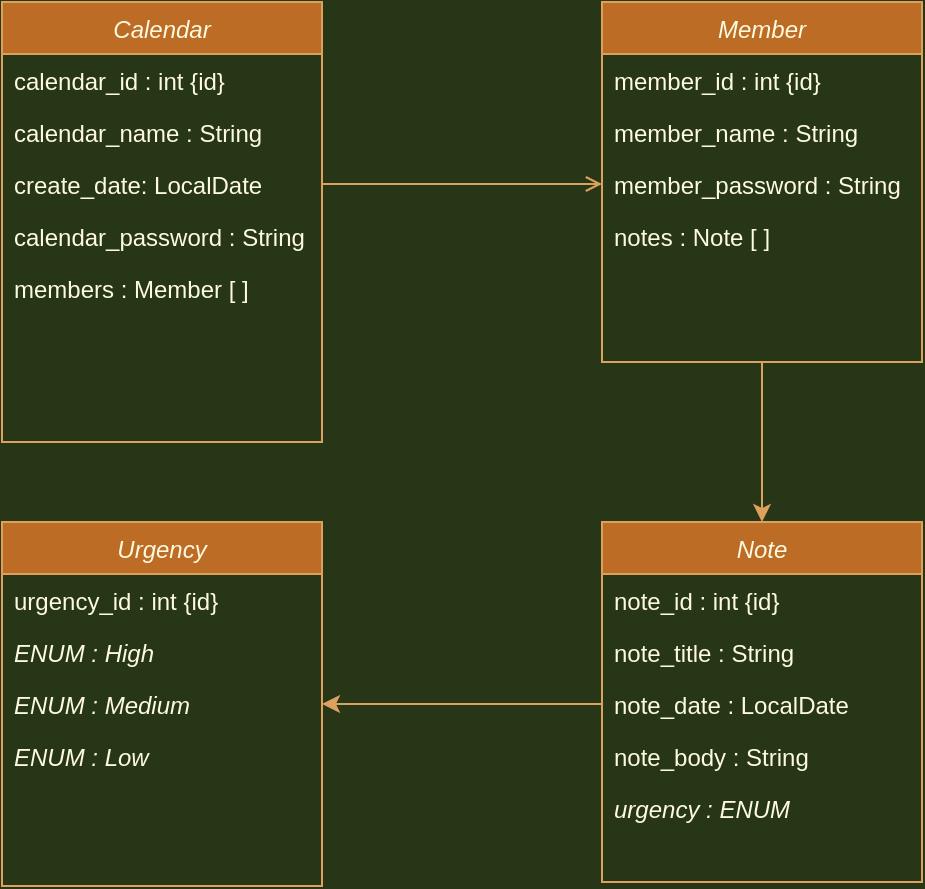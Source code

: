<mxfile version="20.5.1" type="device"><diagram id="C5RBs43oDa-KdzZeNtuy" name="Page-1"><mxGraphModel dx="1133" dy="668" grid="1" gridSize="10" guides="1" tooltips="1" connect="1" arrows="1" fold="1" page="1" pageScale="1" pageWidth="827" pageHeight="1169" background="#283618" math="0" shadow="0"><root><mxCell id="WIyWlLk6GJQsqaUBKTNV-0"/><mxCell id="WIyWlLk6GJQsqaUBKTNV-1" parent="WIyWlLk6GJQsqaUBKTNV-0"/><mxCell id="zkfFHV4jXpPFQw0GAbJ--0" value="Calendar" style="swimlane;fontStyle=2;align=center;verticalAlign=top;childLayout=stackLayout;horizontal=1;startSize=26;horizontalStack=0;resizeParent=1;resizeLast=0;collapsible=1;marginBottom=0;rounded=0;shadow=0;strokeWidth=1;fillColor=#BC6C25;strokeColor=#DDA15E;fontColor=#FEFAE0;" parent="WIyWlLk6GJQsqaUBKTNV-1" vertex="1"><mxGeometry x="220" y="120" width="160" height="220" as="geometry"><mxRectangle x="220" y="120" width="160" height="26" as="alternateBounds"/></mxGeometry></mxCell><mxCell id="zkfFHV4jXpPFQw0GAbJ--1" value="calendar_id : int {id}" style="text;align=left;verticalAlign=top;spacingLeft=4;spacingRight=4;overflow=hidden;rotatable=0;points=[[0,0.5],[1,0.5]];portConstraint=eastwest;fontColor=#FEFAE0;" parent="zkfFHV4jXpPFQw0GAbJ--0" vertex="1"><mxGeometry y="26" width="160" height="26" as="geometry"/></mxCell><mxCell id="zkfFHV4jXpPFQw0GAbJ--2" value="calendar_name : String" style="text;align=left;verticalAlign=top;spacingLeft=4;spacingRight=4;overflow=hidden;rotatable=0;points=[[0,0.5],[1,0.5]];portConstraint=eastwest;rounded=0;shadow=0;html=0;fontColor=#FEFAE0;" parent="zkfFHV4jXpPFQw0GAbJ--0" vertex="1"><mxGeometry y="52" width="160" height="26" as="geometry"/></mxCell><mxCell id="zkfFHV4jXpPFQw0GAbJ--3" value="create_date: LocalDate" style="text;align=left;verticalAlign=top;spacingLeft=4;spacingRight=4;overflow=hidden;rotatable=0;points=[[0,0.5],[1,0.5]];portConstraint=eastwest;rounded=0;shadow=0;html=0;fontColor=#FEFAE0;" parent="zkfFHV4jXpPFQw0GAbJ--0" vertex="1"><mxGeometry y="78" width="160" height="26" as="geometry"/></mxCell><mxCell id="H0PeZsQAFezMQgme7uY7-1" value="calendar_password : String" style="text;align=left;verticalAlign=top;spacingLeft=4;spacingRight=4;overflow=hidden;rotatable=0;points=[[0,0.5],[1,0.5]];portConstraint=eastwest;rounded=0;shadow=0;html=0;fontColor=#FEFAE0;" parent="zkfFHV4jXpPFQw0GAbJ--0" vertex="1"><mxGeometry y="104" width="160" height="26" as="geometry"/></mxCell><mxCell id="H0PeZsQAFezMQgme7uY7-2" value="members : Member [ ]" style="text;align=left;verticalAlign=top;spacingLeft=4;spacingRight=4;overflow=hidden;rotatable=0;points=[[0,0.5],[1,0.5]];portConstraint=eastwest;rounded=0;shadow=0;html=0;fontColor=#FEFAE0;" parent="zkfFHV4jXpPFQw0GAbJ--0" vertex="1"><mxGeometry y="130" width="160" height="26" as="geometry"/></mxCell><mxCell id="zkfFHV4jXpPFQw0GAbJ--26" value="" style="endArrow=open;shadow=0;strokeWidth=1;rounded=0;endFill=1;edgeStyle=elbowEdgeStyle;elbow=vertical;labelBackgroundColor=#283618;strokeColor=#DDA15E;fontColor=#FEFAE0;" parent="WIyWlLk6GJQsqaUBKTNV-1" source="zkfFHV4jXpPFQw0GAbJ--0" target="H0PeZsQAFezMQgme7uY7-6" edge="1"><mxGeometry x="0.5" y="41" relative="1" as="geometry"><mxPoint x="380" y="192" as="sourcePoint"/><mxPoint x="480" y="210" as="targetPoint"/><mxPoint x="-40" y="32" as="offset"/></mxGeometry></mxCell><mxCell id="H0PeZsQAFezMQgme7uY7-22" style="edgeStyle=orthogonalEdgeStyle;rounded=0;orthogonalLoop=1;jettySize=auto;html=1;exitX=0.5;exitY=1;exitDx=0;exitDy=0;entryX=0.5;entryY=0;entryDx=0;entryDy=0;strokeColor=#DDA15E;fontColor=#FEFAE0;fillColor=#BC6C25;" parent="WIyWlLk6GJQsqaUBKTNV-1" source="H0PeZsQAFezMQgme7uY7-3" target="H0PeZsQAFezMQgme7uY7-16" edge="1"><mxGeometry relative="1" as="geometry"/></mxCell><mxCell id="H0PeZsQAFezMQgme7uY7-3" value="Member&#10;" style="swimlane;fontStyle=2;align=center;verticalAlign=top;childLayout=stackLayout;horizontal=1;startSize=26;horizontalStack=0;resizeParent=1;resizeLast=0;collapsible=1;marginBottom=0;rounded=0;shadow=0;strokeWidth=1;fillColor=#BC6C25;strokeColor=#DDA15E;fontColor=#FEFAE0;" parent="WIyWlLk6GJQsqaUBKTNV-1" vertex="1"><mxGeometry x="520" y="120" width="160" height="180" as="geometry"><mxRectangle x="220" y="120" width="160" height="26" as="alternateBounds"/></mxGeometry></mxCell><mxCell id="H0PeZsQAFezMQgme7uY7-4" value="member_id : int {id}" style="text;align=left;verticalAlign=top;spacingLeft=4;spacingRight=4;overflow=hidden;rotatable=0;points=[[0,0.5],[1,0.5]];portConstraint=eastwest;fontColor=#FEFAE0;" parent="H0PeZsQAFezMQgme7uY7-3" vertex="1"><mxGeometry y="26" width="160" height="26" as="geometry"/></mxCell><mxCell id="H0PeZsQAFezMQgme7uY7-5" value="member_name : String" style="text;align=left;verticalAlign=top;spacingLeft=4;spacingRight=4;overflow=hidden;rotatable=0;points=[[0,0.5],[1,0.5]];portConstraint=eastwest;rounded=0;shadow=0;html=0;fontColor=#FEFAE0;" parent="H0PeZsQAFezMQgme7uY7-3" vertex="1"><mxGeometry y="52" width="160" height="26" as="geometry"/></mxCell><mxCell id="H0PeZsQAFezMQgme7uY7-6" value="member_password : String" style="text;align=left;verticalAlign=top;spacingLeft=4;spacingRight=4;overflow=hidden;rotatable=0;points=[[0,0.5],[1,0.5]];portConstraint=eastwest;rounded=0;shadow=0;html=0;fontColor=#FEFAE0;" parent="H0PeZsQAFezMQgme7uY7-3" vertex="1"><mxGeometry y="78" width="160" height="26" as="geometry"/></mxCell><mxCell id="WU2okNCtCGDu0fBgk4dc-0" value="notes : Note [ ]" style="text;align=left;verticalAlign=top;spacingLeft=4;spacingRight=4;overflow=hidden;rotatable=0;points=[[0,0.5],[1,0.5]];portConstraint=eastwest;rounded=0;shadow=0;html=0;fontColor=#FEFAE0;" vertex="1" parent="H0PeZsQAFezMQgme7uY7-3"><mxGeometry y="104" width="160" height="26" as="geometry"/></mxCell><mxCell id="H0PeZsQAFezMQgme7uY7-16" value="Note&#10;" style="swimlane;fontStyle=2;align=center;verticalAlign=top;childLayout=stackLayout;horizontal=1;startSize=26;horizontalStack=0;resizeParent=1;resizeLast=0;collapsible=1;marginBottom=0;rounded=0;shadow=0;strokeWidth=1;fillColor=#BC6C25;strokeColor=#DDA15E;fontColor=#FEFAE0;" parent="WIyWlLk6GJQsqaUBKTNV-1" vertex="1"><mxGeometry x="520" y="380" width="160" height="180" as="geometry"><mxRectangle x="220" y="120" width="160" height="26" as="alternateBounds"/></mxGeometry></mxCell><mxCell id="H0PeZsQAFezMQgme7uY7-17" value="note_id : int {id}" style="text;align=left;verticalAlign=top;spacingLeft=4;spacingRight=4;overflow=hidden;rotatable=0;points=[[0,0.5],[1,0.5]];portConstraint=eastwest;fontColor=#FEFAE0;" parent="H0PeZsQAFezMQgme7uY7-16" vertex="1"><mxGeometry y="26" width="160" height="26" as="geometry"/></mxCell><mxCell id="H0PeZsQAFezMQgme7uY7-18" value="note_title : String" style="text;align=left;verticalAlign=top;spacingLeft=4;spacingRight=4;overflow=hidden;rotatable=0;points=[[0,0.5],[1,0.5]];portConstraint=eastwest;rounded=0;shadow=0;html=0;fontColor=#FEFAE0;" parent="H0PeZsQAFezMQgme7uY7-16" vertex="1"><mxGeometry y="52" width="160" height="26" as="geometry"/></mxCell><mxCell id="H0PeZsQAFezMQgme7uY7-19" value="note_date : LocalDate" style="text;align=left;verticalAlign=top;spacingLeft=4;spacingRight=4;overflow=hidden;rotatable=0;points=[[0,0.5],[1,0.5]];portConstraint=eastwest;rounded=0;shadow=0;html=0;fontColor=#FEFAE0;" parent="H0PeZsQAFezMQgme7uY7-16" vertex="1"><mxGeometry y="78" width="160" height="26" as="geometry"/></mxCell><mxCell id="H0PeZsQAFezMQgme7uY7-20" value="note_body : String" style="text;align=left;verticalAlign=top;spacingLeft=4;spacingRight=4;overflow=hidden;rotatable=0;points=[[0,0.5],[1,0.5]];portConstraint=eastwest;rounded=0;shadow=0;html=0;fontColor=#FEFAE0;" parent="H0PeZsQAFezMQgme7uY7-16" vertex="1"><mxGeometry y="104" width="160" height="26" as="geometry"/></mxCell><mxCell id="H0PeZsQAFezMQgme7uY7-23" value="urgency : ENUM" style="text;align=left;verticalAlign=top;spacingLeft=4;spacingRight=4;overflow=hidden;rotatable=0;points=[[0,0.5],[1,0.5]];portConstraint=eastwest;rounded=0;shadow=0;html=0;fontColor=#FEFAE0;fontStyle=2" parent="H0PeZsQAFezMQgme7uY7-16" vertex="1"><mxGeometry y="130" width="160" height="26" as="geometry"/></mxCell><mxCell id="WU2okNCtCGDu0fBgk4dc-1" value="Urgency" style="swimlane;fontStyle=2;align=center;verticalAlign=top;childLayout=stackLayout;horizontal=1;startSize=26;horizontalStack=0;resizeParent=1;resizeLast=0;collapsible=1;marginBottom=0;rounded=0;shadow=0;strokeWidth=1;fillColor=#BC6C25;strokeColor=#DDA15E;fontColor=#FEFAE0;" vertex="1" parent="WIyWlLk6GJQsqaUBKTNV-1"><mxGeometry x="220" y="380" width="160" height="182" as="geometry"><mxRectangle x="220" y="120" width="160" height="26" as="alternateBounds"/></mxGeometry></mxCell><mxCell id="WU2okNCtCGDu0fBgk4dc-8" value="urgency_id : int {id}" style="text;align=left;verticalAlign=top;spacingLeft=4;spacingRight=4;overflow=hidden;rotatable=0;points=[[0,0.5],[1,0.5]];portConstraint=eastwest;rounded=0;shadow=0;html=0;fontColor=#FEFAE0;" vertex="1" parent="WU2okNCtCGDu0fBgk4dc-1"><mxGeometry y="26" width="160" height="26" as="geometry"/></mxCell><mxCell id="WU2okNCtCGDu0fBgk4dc-2" value="ENUM : High&#10;" style="text;align=left;verticalAlign=top;spacingLeft=4;spacingRight=4;overflow=hidden;rotatable=0;points=[[0,0.5],[1,0.5]];portConstraint=eastwest;fontColor=#FEFAE0;fontStyle=2" vertex="1" parent="WU2okNCtCGDu0fBgk4dc-1"><mxGeometry y="52" width="160" height="26" as="geometry"/></mxCell><mxCell id="WU2okNCtCGDu0fBgk4dc-3" value="ENUM : Medium" style="text;align=left;verticalAlign=top;spacingLeft=4;spacingRight=4;overflow=hidden;rotatable=0;points=[[0,0.5],[1,0.5]];portConstraint=eastwest;rounded=0;shadow=0;html=0;fontColor=#FEFAE0;fontStyle=2" vertex="1" parent="WU2okNCtCGDu0fBgk4dc-1"><mxGeometry y="78" width="160" height="26" as="geometry"/></mxCell><mxCell id="WU2okNCtCGDu0fBgk4dc-7" value="ENUM : Low" style="text;align=left;verticalAlign=top;spacingLeft=4;spacingRight=4;overflow=hidden;rotatable=0;points=[[0,0.5],[1,0.5]];portConstraint=eastwest;rounded=0;shadow=0;html=0;fontColor=#FEFAE0;fontStyle=2" vertex="1" parent="WU2okNCtCGDu0fBgk4dc-1"><mxGeometry y="104" width="160" height="26" as="geometry"/></mxCell><mxCell id="WU2okNCtCGDu0fBgk4dc-10" style="edgeStyle=orthogonalEdgeStyle;rounded=0;orthogonalLoop=1;jettySize=auto;html=1;exitX=0;exitY=0.5;exitDx=0;exitDy=0;entryX=1;entryY=0.5;entryDx=0;entryDy=0;strokeColor=#DDA15E;fontColor=#FEFAE0;fillColor=#BC6C25;" edge="1" parent="WIyWlLk6GJQsqaUBKTNV-1" source="H0PeZsQAFezMQgme7uY7-19" target="WU2okNCtCGDu0fBgk4dc-3"><mxGeometry relative="1" as="geometry"><mxPoint x="610" y="310" as="sourcePoint"/><mxPoint x="610" y="390" as="targetPoint"/></mxGeometry></mxCell></root></mxGraphModel></diagram></mxfile>